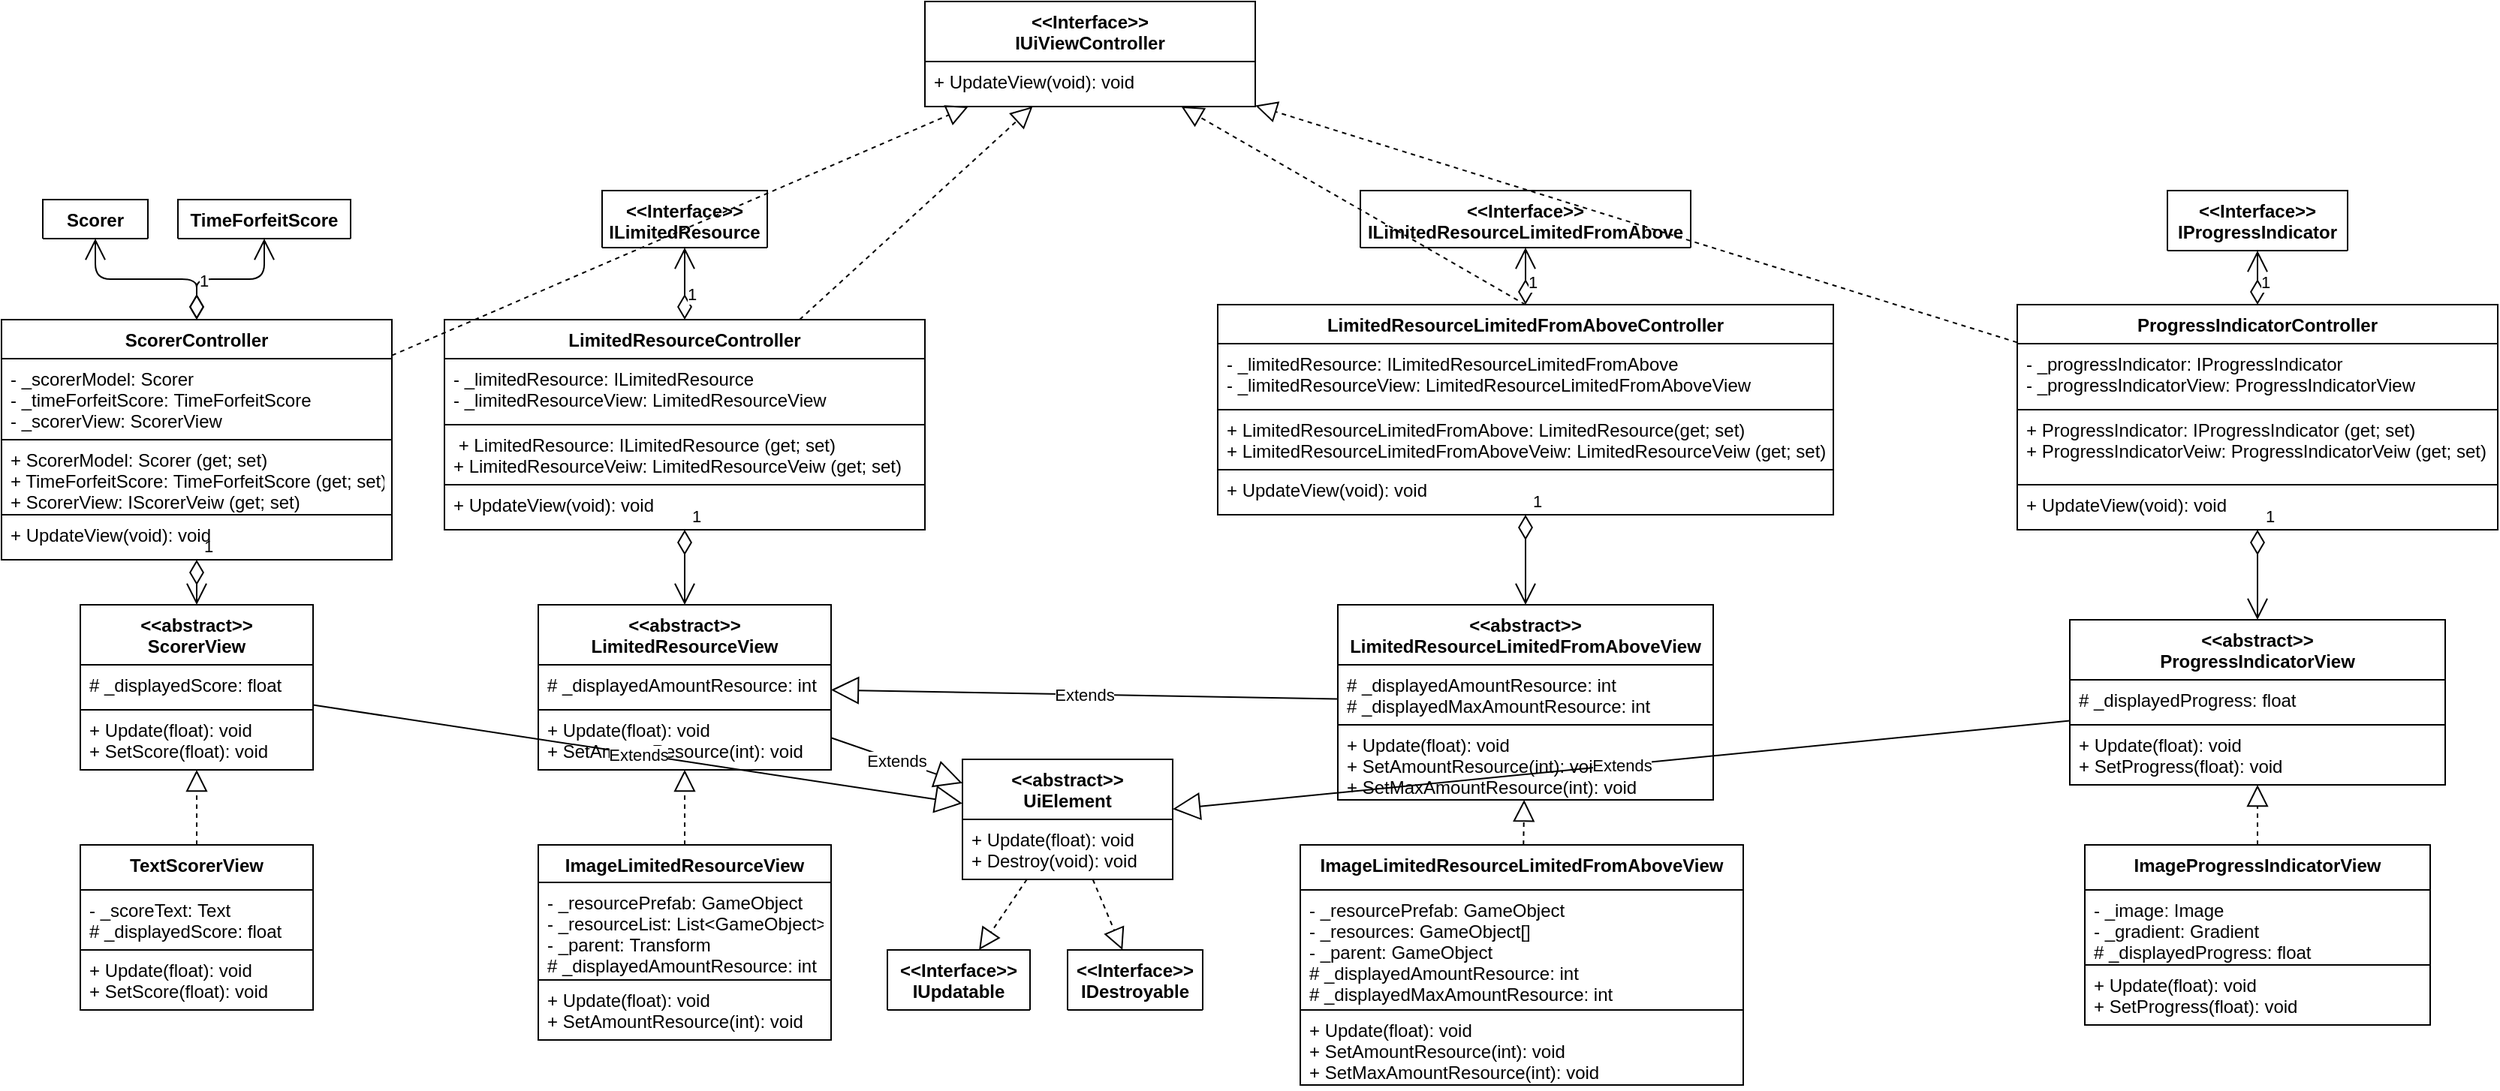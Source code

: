 <mxfile version="13.7.9" type="device" pages="2"><diagram id="hOQOombKfPMXG1bLzmQ5" name="Elements"><mxGraphModel dx="2932" dy="-1343" grid="1" gridSize="10" guides="1" tooltips="1" connect="1" arrows="1" fold="1" page="1" pageScale="1" pageWidth="827" pageHeight="1169" math="0" shadow="0"><root><mxCell id="0"/><mxCell id="1" parent="0"/><mxCell id="d61G_4Hy_S-r9nIM8-EE-51" value="1" style="endArrow=open;html=1;endSize=12;startArrow=diamondThin;startSize=14;startFill=0;edgeStyle=orthogonalEdgeStyle;align=left;verticalAlign=bottom;" parent="1" source="d61G_4Hy_S-r9nIM8-EE-61" target="d61G_4Hy_S-r9nIM8-EE-65" edge="1"><mxGeometry x="-1" y="3" relative="1" as="geometry"><mxPoint x="-1455" y="2300" as="sourcePoint"/><mxPoint x="-1415" y="2560" as="targetPoint"/></mxGeometry></mxCell><mxCell id="d61G_4Hy_S-r9nIM8-EE-52" value="1" style="endArrow=open;html=1;endSize=12;startArrow=diamondThin;startSize=14;startFill=0;edgeStyle=orthogonalEdgeStyle;align=left;verticalAlign=bottom;" parent="1" source="d61G_4Hy_S-r9nIM8-EE-78" target="d61G_4Hy_S-r9nIM8-EE-68" edge="1"><mxGeometry x="-1" y="3" relative="1" as="geometry"><mxPoint x="-1542.529" y="2770" as="sourcePoint"/><mxPoint x="-1512.529" y="2720" as="targetPoint"/></mxGeometry></mxCell><mxCell id="d61G_4Hy_S-r9nIM8-EE-53" value="1" style="endArrow=open;html=1;endSize=12;startArrow=diamondThin;startSize=14;startFill=0;edgeStyle=orthogonalEdgeStyle;align=left;verticalAlign=bottom;" parent="1" source="d61G_4Hy_S-r9nIM8-EE-108" target="d61G_4Hy_S-r9nIM8-EE-86" edge="1"><mxGeometry x="-1" y="3" relative="1" as="geometry"><mxPoint x="-1229.941" y="2770" as="sourcePoint"/><mxPoint x="-1195" y="2694" as="targetPoint"/></mxGeometry></mxCell><mxCell id="d61G_4Hy_S-r9nIM8-EE-54" value="1" style="endArrow=open;html=1;endSize=12;startArrow=diamondThin;startSize=14;startFill=0;edgeStyle=orthogonalEdgeStyle;align=left;verticalAlign=bottom;" parent="1" source="d61G_4Hy_S-r9nIM8-EE-71" target="d61G_4Hy_S-r9nIM8-EE-75" edge="1"><mxGeometry x="-1" y="3" relative="1" as="geometry"><mxPoint x="-679.941" y="2770" as="sourcePoint"/><mxPoint x="-549.941" y="2680" as="targetPoint"/></mxGeometry></mxCell><mxCell id="71CDyVidye_Gx3CJnNmu-4" value="&lt;&lt;Interface&gt;&gt;&#10;IDestroyable" style="swimlane;fontStyle=1;align=center;verticalAlign=top;childLayout=stackLayout;horizontal=1;startSize=40;horizontalStack=0;resizeParent=1;resizeParentMax=0;resizeLast=0;collapsible=1;marginBottom=0;spacing=2;" parent="1" vertex="1" collapsed="1"><mxGeometry x="-920" y="2970" width="90" height="40" as="geometry"><mxRectangle x="-945" y="2980" width="160" height="70" as="alternateBounds"/></mxGeometry></mxCell><mxCell id="71CDyVidye_Gx3CJnNmu-5" value="+ Destroy(void): void" style="text;fillColor=none;align=left;verticalAlign=top;spacingLeft=4;spacingRight=4;overflow=hidden;rotatable=0;points=[[0,0.5],[1,0.5]];portConstraint=eastwest;strokeColor=#000000;" parent="71CDyVidye_Gx3CJnNmu-4" vertex="1"><mxGeometry y="40" width="90" height="30" as="geometry"/></mxCell><mxCell id="71CDyVidye_Gx3CJnNmu-1" value="&lt;&lt;Interface&gt;&gt;&#10;IUpdatable" style="swimlane;fontStyle=1;align=center;verticalAlign=top;childLayout=stackLayout;horizontal=1;startSize=40;horizontalStack=0;resizeParent=1;resizeParentMax=0;resizeLast=0;collapsible=1;marginBottom=0;spacing=2;" parent="1" vertex="1" collapsed="1"><mxGeometry x="-1040" y="2970" width="95" height="40" as="geometry"><mxRectangle x="-1015" y="2970" width="160" height="70" as="alternateBounds"/></mxGeometry></mxCell><mxCell id="71CDyVidye_Gx3CJnNmu-2" value="+ Update(float): void" style="text;fillColor=none;align=left;verticalAlign=top;spacingLeft=4;spacingRight=4;overflow=hidden;rotatable=0;points=[[0,0.5],[1,0.5]];portConstraint=eastwest;strokeColor=#000000;" parent="71CDyVidye_Gx3CJnNmu-1" vertex="1"><mxGeometry y="40" width="95" height="30" as="geometry"/></mxCell><mxCell id="d61G_4Hy_S-r9nIM8-EE-89" value="&lt;&lt;abstract&gt;&gt;&#10;UiElement" style="swimlane;fontStyle=1;align=center;verticalAlign=top;childLayout=stackLayout;horizontal=1;startSize=40;horizontalStack=0;resizeParent=1;resizeParentMax=0;resizeLast=0;collapsible=1;marginBottom=0;spacing=2;" parent="1" vertex="1"><mxGeometry x="-990" y="2843" width="140" height="80" as="geometry"><mxRectangle x="267.5" y="180" width="70" height="26" as="alternateBounds"/></mxGeometry></mxCell><mxCell id="d61G_4Hy_S-r9nIM8-EE-91" value="+ Update(float): void&#10;+ Destroy(void): void" style="text;fillColor=none;align=left;verticalAlign=top;spacingLeft=4;spacingRight=4;overflow=hidden;rotatable=0;points=[[0,0.5],[1,0.5]];portConstraint=eastwest;strokeColor=#000000;" parent="d61G_4Hy_S-r9nIM8-EE-89" vertex="1"><mxGeometry y="40" width="140" height="40" as="geometry"/></mxCell><mxCell id="d61G_4Hy_S-r9nIM8-EE-95" value="ImageProgressIndicatorView" style="swimlane;fontStyle=1;align=center;verticalAlign=top;childLayout=stackLayout;horizontal=1;startSize=30;horizontalStack=0;resizeParent=1;resizeParentMax=0;resizeLast=0;collapsible=1;marginBottom=0;spacing=2;" parent="1" vertex="1"><mxGeometry x="-242.5" y="2900" width="230" height="120" as="geometry"><mxRectangle x="267.5" y="180" width="70" height="26" as="alternateBounds"/></mxGeometry></mxCell><mxCell id="d61G_4Hy_S-r9nIM8-EE-96" value="- _image: Image&#10;- _gradient: Gradient&#10;# _displayedProgress: float" style="text;fillColor=none;align=left;verticalAlign=top;spacingLeft=4;spacingRight=4;overflow=hidden;rotatable=0;points=[[0,0.5],[1,0.5]];portConstraint=eastwest;strokeColor=#000000;" parent="d61G_4Hy_S-r9nIM8-EE-95" vertex="1"><mxGeometry y="30" width="230" height="50" as="geometry"/></mxCell><mxCell id="d61G_4Hy_S-r9nIM8-EE-97" value="+ Update(float): void&#10;+ SetProgress(float): void" style="text;fillColor=none;align=left;verticalAlign=top;spacingLeft=4;spacingRight=4;overflow=hidden;rotatable=0;points=[[0,0.5],[1,0.5]];portConstraint=eastwest;strokeColor=#000000;" parent="d61G_4Hy_S-r9nIM8-EE-95" vertex="1"><mxGeometry y="80" width="230" height="40" as="geometry"/></mxCell><mxCell id="d61G_4Hy_S-r9nIM8-EE-98" value="TextScorerView" style="swimlane;fontStyle=1;align=center;verticalAlign=top;childLayout=stackLayout;horizontal=1;startSize=30;horizontalStack=0;resizeParent=1;resizeParentMax=0;resizeLast=0;collapsible=1;marginBottom=0;spacing=2;" parent="1" vertex="1"><mxGeometry x="-1577.5" y="2900" width="155" height="110" as="geometry"><mxRectangle x="267.5" y="180" width="70" height="26" as="alternateBounds"/></mxGeometry></mxCell><mxCell id="d61G_4Hy_S-r9nIM8-EE-99" value="- _scoreText: Text&#10;# _displayedScore: float" style="text;fillColor=none;align=left;verticalAlign=top;spacingLeft=4;spacingRight=4;overflow=hidden;rotatable=0;points=[[0,0.5],[1,0.5]];portConstraint=eastwest;strokeColor=#000000;" parent="d61G_4Hy_S-r9nIM8-EE-98" vertex="1"><mxGeometry y="30" width="155" height="40" as="geometry"/></mxCell><mxCell id="d61G_4Hy_S-r9nIM8-EE-100" value="+ Update(float): void&#10;+ SetScore(float): void" style="text;fillColor=none;align=left;verticalAlign=top;spacingLeft=4;spacingRight=4;overflow=hidden;rotatable=0;points=[[0,0.5],[1,0.5]];portConstraint=eastwest;strokeColor=#000000;" parent="d61G_4Hy_S-r9nIM8-EE-98" vertex="1"><mxGeometry y="70" width="155" height="40" as="geometry"/></mxCell><mxCell id="d61G_4Hy_S-r9nIM8-EE-92" value="ImageLimitedResourceView" style="swimlane;fontStyle=1;align=center;verticalAlign=top;childLayout=stackLayout;horizontal=1;startSize=25;horizontalStack=0;resizeParent=1;resizeParentMax=0;resizeLast=0;collapsible=1;marginBottom=0;spacing=2;" parent="1" vertex="1"><mxGeometry x="-1272.5" y="2900" width="195" height="130" as="geometry"><mxRectangle x="267.5" y="180" width="70" height="26" as="alternateBounds"/></mxGeometry></mxCell><mxCell id="d61G_4Hy_S-r9nIM8-EE-93" value="- _resourcePrefab: GameObject&#10;- _resourceList: List&lt;GameObject&gt;&#10;- _parent: Transform&#10;# _displayedAmountResource: int" style="text;fillColor=none;align=left;verticalAlign=top;spacingLeft=4;spacingRight=4;overflow=hidden;rotatable=0;points=[[0,0.5],[1,0.5]];portConstraint=eastwest;strokeColor=#000000;" parent="d61G_4Hy_S-r9nIM8-EE-92" vertex="1"><mxGeometry y="25" width="195" height="65" as="geometry"/></mxCell><mxCell id="d61G_4Hy_S-r9nIM8-EE-94" value="+ Update(float): void&#10;+ SetAmountResource(int): void" style="text;fillColor=none;align=left;verticalAlign=top;spacingLeft=4;spacingRight=4;overflow=hidden;rotatable=0;points=[[0,0.5],[1,0.5]];portConstraint=eastwest;strokeColor=#000000;" parent="d61G_4Hy_S-r9nIM8-EE-92" vertex="1"><mxGeometry y="90" width="195" height="40" as="geometry"/></mxCell><mxCell id="d61G_4Hy_S-r9nIM8-EE-101" value="ImageLimitedResourceLimitedFromAboveView" style="swimlane;fontStyle=1;align=center;verticalAlign=top;childLayout=stackLayout;horizontal=1;startSize=30;horizontalStack=0;resizeParent=1;resizeParentMax=0;resizeLast=0;collapsible=1;marginBottom=0;spacing=2;" parent="1" vertex="1"><mxGeometry x="-765" y="2900" width="295" height="160" as="geometry"><mxRectangle x="267.5" y="180" width="70" height="26" as="alternateBounds"/></mxGeometry></mxCell><mxCell id="d61G_4Hy_S-r9nIM8-EE-102" value="- _resourcePrefab: GameObject&#10;- _resources: GameObject[]&#10;- _parent: GameObject&#10;# _displayedAmountResource: int&#10;# _displayedMaxAmountResource: int" style="text;fillColor=none;align=left;verticalAlign=top;spacingLeft=4;spacingRight=4;overflow=hidden;rotatable=0;points=[[0,0.5],[1,0.5]];portConstraint=eastwest;strokeColor=#000000;" parent="d61G_4Hy_S-r9nIM8-EE-101" vertex="1"><mxGeometry y="30" width="295" height="80" as="geometry"/></mxCell><mxCell id="d61G_4Hy_S-r9nIM8-EE-103" value="+ Update(float): void&#10;+ SetAmountResource(int): void&#10;+ SetMaxAmountResource(int): void" style="text;fillColor=none;align=left;verticalAlign=top;spacingLeft=4;spacingRight=4;overflow=hidden;rotatable=0;points=[[0,0.5],[1,0.5]];portConstraint=eastwest;strokeColor=#000000;" parent="d61G_4Hy_S-r9nIM8-EE-101" vertex="1"><mxGeometry y="110" width="295" height="50" as="geometry"/></mxCell><mxCell id="d61G_4Hy_S-r9nIM8-EE-65" value="&lt;&lt;abstract&gt;&gt;&#10;ScorerView" style="swimlane;fontStyle=1;align=center;verticalAlign=top;childLayout=stackLayout;horizontal=1;startSize=40;horizontalStack=0;resizeParent=1;resizeParentMax=0;resizeLast=0;collapsible=1;marginBottom=0;spacing=2;" parent="1" vertex="1"><mxGeometry x="-1577.5" y="2740" width="155" height="110" as="geometry"><mxRectangle x="267.5" y="180" width="70" height="26" as="alternateBounds"/></mxGeometry></mxCell><mxCell id="d61G_4Hy_S-r9nIM8-EE-66" value="# _displayedScore: float" style="text;fillColor=none;align=left;verticalAlign=top;spacingLeft=4;spacingRight=4;overflow=hidden;rotatable=0;points=[[0,0.5],[1,0.5]];portConstraint=eastwest;strokeColor=#000000;" parent="d61G_4Hy_S-r9nIM8-EE-65" vertex="1"><mxGeometry y="40" width="155" height="30" as="geometry"/></mxCell><mxCell id="d61G_4Hy_S-r9nIM8-EE-67" value="+ Update(float): void&#10;+ SetScore(float): void" style="text;fillColor=none;align=left;verticalAlign=top;spacingLeft=4;spacingRight=4;overflow=hidden;rotatable=0;points=[[0,0.5],[1,0.5]];portConstraint=eastwest;strokeColor=#000000;" parent="d61G_4Hy_S-r9nIM8-EE-65" vertex="1"><mxGeometry y="70" width="155" height="40" as="geometry"/></mxCell><mxCell id="d61G_4Hy_S-r9nIM8-EE-68" value="&lt;&lt;abstract&gt;&gt;&#10;LimitedResourceView" style="swimlane;fontStyle=1;align=center;verticalAlign=top;childLayout=stackLayout;horizontal=1;startSize=40;horizontalStack=0;resizeParent=1;resizeParentMax=0;resizeLast=0;collapsible=1;marginBottom=0;spacing=2;" parent="1" vertex="1"><mxGeometry x="-1272.5" y="2740" width="195" height="110" as="geometry"><mxRectangle x="267.5" y="180" width="70" height="26" as="alternateBounds"/></mxGeometry></mxCell><mxCell id="d61G_4Hy_S-r9nIM8-EE-69" value="# _displayedAmountResource: int" style="text;fillColor=none;align=left;verticalAlign=top;spacingLeft=4;spacingRight=4;overflow=hidden;rotatable=0;points=[[0,0.5],[1,0.5]];portConstraint=eastwest;strokeColor=#000000;" parent="d61G_4Hy_S-r9nIM8-EE-68" vertex="1"><mxGeometry y="40" width="195" height="30" as="geometry"/></mxCell><mxCell id="d61G_4Hy_S-r9nIM8-EE-70" value="+ Update(float): void&#10;+ SetAmountResource(int): void" style="text;fillColor=none;align=left;verticalAlign=top;spacingLeft=4;spacingRight=4;overflow=hidden;rotatable=0;points=[[0,0.5],[1,0.5]];portConstraint=eastwest;strokeColor=#000000;" parent="d61G_4Hy_S-r9nIM8-EE-68" vertex="1"><mxGeometry y="70" width="195" height="40" as="geometry"/></mxCell><mxCell id="d61G_4Hy_S-r9nIM8-EE-86" value="&lt;&lt;abstract&gt;&gt;&#10;LimitedResourceLimitedFromAboveView" style="swimlane;fontStyle=1;align=center;verticalAlign=top;childLayout=stackLayout;horizontal=1;startSize=40;horizontalStack=0;resizeParent=1;resizeParentMax=0;resizeLast=0;collapsible=1;marginBottom=0;spacing=2;" parent="1" vertex="1"><mxGeometry x="-740" y="2740" width="250" height="130" as="geometry"><mxRectangle x="267.5" y="180" width="70" height="26" as="alternateBounds"/></mxGeometry></mxCell><mxCell id="d61G_4Hy_S-r9nIM8-EE-87" value="# _displayedAmountResource: int&#10;# _displayedMaxAmountResource: int" style="text;fillColor=none;align=left;verticalAlign=top;spacingLeft=4;spacingRight=4;overflow=hidden;rotatable=0;points=[[0,0.5],[1,0.5]];portConstraint=eastwest;strokeColor=#000000;" parent="d61G_4Hy_S-r9nIM8-EE-86" vertex="1"><mxGeometry y="40" width="250" height="40" as="geometry"/></mxCell><mxCell id="d61G_4Hy_S-r9nIM8-EE-88" value="+ Update(float): void&#10;+ SetAmountResource(int): void&#10;+ SetMaxAmountResource(int): void" style="text;fillColor=none;align=left;verticalAlign=top;spacingLeft=4;spacingRight=4;overflow=hidden;rotatable=0;points=[[0,0.5],[1,0.5]];portConstraint=eastwest;strokeColor=#000000;" parent="d61G_4Hy_S-r9nIM8-EE-86" vertex="1"><mxGeometry y="80" width="250" height="50" as="geometry"/></mxCell><mxCell id="d61G_4Hy_S-r9nIM8-EE-75" value="&lt;&lt;abstract&gt;&gt;&#10;ProgressIndicatorView" style="swimlane;fontStyle=1;align=center;verticalAlign=top;childLayout=stackLayout;horizontal=1;startSize=40;horizontalStack=0;resizeParent=1;resizeParentMax=0;resizeLast=0;collapsible=1;marginBottom=0;spacing=2;" parent="1" vertex="1"><mxGeometry x="-252.5" y="2750" width="250" height="110" as="geometry"><mxRectangle x="267.5" y="180" width="70" height="26" as="alternateBounds"/></mxGeometry></mxCell><mxCell id="d61G_4Hy_S-r9nIM8-EE-76" value="# _displayedProgress: float" style="text;fillColor=none;align=left;verticalAlign=top;spacingLeft=4;spacingRight=4;overflow=hidden;rotatable=0;points=[[0,0.5],[1,0.5]];portConstraint=eastwest;strokeColor=#000000;" parent="d61G_4Hy_S-r9nIM8-EE-75" vertex="1"><mxGeometry y="40" width="250" height="30" as="geometry"/></mxCell><mxCell id="d61G_4Hy_S-r9nIM8-EE-77" value="+ Update(float): void&#10;+ SetProgress(float): void" style="text;fillColor=none;align=left;verticalAlign=top;spacingLeft=4;spacingRight=4;overflow=hidden;rotatable=0;points=[[0,0.5],[1,0.5]];portConstraint=eastwest;strokeColor=#000000;" parent="d61G_4Hy_S-r9nIM8-EE-75" vertex="1"><mxGeometry y="70" width="250" height="40" as="geometry"/></mxCell><mxCell id="d61G_4Hy_S-r9nIM8-EE-55" value="&lt;&lt;Interface&gt;&gt;&#10;IUiViewController" style="swimlane;fontStyle=1;align=center;verticalAlign=top;childLayout=stackLayout;horizontal=1;startSize=40;horizontalStack=0;resizeParent=1;resizeParentMax=0;resizeLast=0;collapsible=1;marginBottom=0;spacing=2;" parent="1" vertex="1"><mxGeometry x="-1015" y="2338" width="220" height="70" as="geometry"><mxRectangle x="267.5" y="180" width="70" height="26" as="alternateBounds"/></mxGeometry></mxCell><mxCell id="d61G_4Hy_S-r9nIM8-EE-56" value="+ UpdateView(void): void" style="text;fillColor=none;align=left;verticalAlign=top;spacingLeft=4;spacingRight=4;overflow=hidden;rotatable=0;points=[[0,0.5],[1,0.5]];portConstraint=eastwest;strokeColor=#000000;" parent="d61G_4Hy_S-r9nIM8-EE-55" vertex="1"><mxGeometry y="40" width="220" height="30" as="geometry"/></mxCell><mxCell id="d61G_4Hy_S-r9nIM8-EE-127" value="&lt;&lt;Interface&gt;&gt;&#10;IProgressIndicator" style="swimlane;fontStyle=1;align=center;verticalAlign=top;childLayout=stackLayout;horizontal=1;startSize=40;horizontalStack=0;resizeParent=1;resizeParentMax=0;resizeLast=0;collapsible=1;marginBottom=0;spacing=2;" parent="1" vertex="1" collapsed="1"><mxGeometry x="-187.5" y="2464" width="120" height="40" as="geometry"><mxRectangle x="-260" y="2060" width="200" height="70" as="alternateBounds"/></mxGeometry></mxCell><mxCell id="d61G_4Hy_S-r9nIM8-EE-128" value="+ Progress: float (get) " style="text;fillColor=none;align=left;verticalAlign=top;spacingLeft=4;spacingRight=4;overflow=hidden;rotatable=0;points=[[0,0.5],[1,0.5]];portConstraint=eastwest;strokeColor=#000000;" parent="d61G_4Hy_S-r9nIM8-EE-127" vertex="1"><mxGeometry y="40" width="120" height="30" as="geometry"/></mxCell><mxCell id="d61G_4Hy_S-r9nIM8-EE-129" value="&lt;&lt;Interface&gt;&gt;&#10;ILimitedResourceLimitedFromAbove" style="swimlane;fontStyle=1;align=center;verticalAlign=top;childLayout=stackLayout;horizontal=1;startSize=40;horizontalStack=0;resizeParent=1;resizeParentMax=0;resizeLast=0;collapsible=1;marginBottom=0;spacing=2;" parent="1" vertex="1" collapsed="1"><mxGeometry x="-725" y="2464" width="220" height="38" as="geometry"><mxRectangle x="-340" y="2232" width="220" height="80" as="alternateBounds"/></mxGeometry></mxCell><mxCell id="d61G_4Hy_S-r9nIM8-EE-130" value="+ MaxAmountResource: int (get)&#10;+ CurrentAmountResource: int (get)" style="text;fillColor=none;align=left;verticalAlign=top;spacingLeft=4;spacingRight=4;overflow=hidden;rotatable=0;points=[[0,0.5],[1,0.5]];portConstraint=eastwest;strokeColor=#000000;" parent="d61G_4Hy_S-r9nIM8-EE-129" vertex="1"><mxGeometry y="38" width="220" height="40" as="geometry"/></mxCell><mxCell id="d61G_4Hy_S-r9nIM8-EE-131" value="&lt;&lt;Interface&gt;&gt;&#10;ILimitedResource" style="swimlane;fontStyle=1;align=center;verticalAlign=top;childLayout=stackLayout;horizontal=1;startSize=40;horizontalStack=0;resizeParent=1;resizeParentMax=0;resizeLast=0;collapsible=1;marginBottom=0;spacing=2;" parent="1" vertex="1" collapsed="1"><mxGeometry x="-1230" y="2464" width="110" height="38" as="geometry"><mxRectangle x="-1240" y="2232" width="200" height="70" as="alternateBounds"/></mxGeometry></mxCell><mxCell id="d61G_4Hy_S-r9nIM8-EE-132" value="+ CurrentAmountResource: int (get)" style="text;fillColor=none;align=left;verticalAlign=top;spacingLeft=4;spacingRight=4;overflow=hidden;rotatable=0;points=[[0,0.5],[1,0.5]];portConstraint=eastwest;strokeColor=#000000;" parent="d61G_4Hy_S-r9nIM8-EE-131" vertex="1"><mxGeometry y="38" width="110" height="30" as="geometry"/></mxCell><mxCell id="d61G_4Hy_S-r9nIM8-EE-114" value="Scorer" style="swimlane;fontStyle=1;align=center;verticalAlign=top;childLayout=stackLayout;horizontal=1;startSize=26;horizontalStack=0;resizeParent=1;resizeParentMax=0;resizeLast=0;collapsible=1;marginBottom=0;spacing=2;" parent="1" vertex="1" collapsed="1"><mxGeometry x="-1602.5" y="2470" width="70" height="26" as="geometry"><mxRectangle x="-1625" y="1900" width="160" height="170" as="alternateBounds"/></mxGeometry></mxCell><mxCell id="d61G_4Hy_S-r9nIM8-EE-115" value="- _currentScore: float" style="text;fillColor=none;align=left;verticalAlign=top;spacingLeft=4;spacingRight=4;overflow=hidden;rotatable=0;points=[[0,0.5],[1,0.5]];portConstraint=eastwest;strokeColor=#000000;" parent="d61G_4Hy_S-r9nIM8-EE-114" vertex="1"><mxGeometry y="26" width="70" height="54" as="geometry"/></mxCell><mxCell id="d61G_4Hy_S-r9nIM8-EE-116" value="+ CurrentScore: float (get)" style="text;fillColor=none;align=left;verticalAlign=top;spacingLeft=4;spacingRight=4;overflow=hidden;rotatable=0;points=[[0,0.5],[1,0.5]];portConstraint=eastwest;strokeColor=#000000;" parent="d61G_4Hy_S-r9nIM8-EE-114" vertex="1"><mxGeometry y="80" width="70" height="30" as="geometry"/></mxCell><mxCell id="d61G_4Hy_S-r9nIM8-EE-117" value="+ AddScore(float): void" style="text;fillColor=none;align=left;verticalAlign=top;spacingLeft=4;spacingRight=4;overflow=hidden;rotatable=0;points=[[0,0.5],[1,0.5]];portConstraint=eastwest;strokeColor=#000000;" parent="d61G_4Hy_S-r9nIM8-EE-114" vertex="1"><mxGeometry y="110" width="70" height="60" as="geometry"/></mxCell><mxCell id="d61G_4Hy_S-r9nIM8-EE-118" value="TimeForfeitScore" style="swimlane;fontStyle=1;align=center;verticalAlign=top;childLayout=stackLayout;horizontal=1;startSize=26;horizontalStack=0;resizeParent=1;resizeParentMax=0;resizeLast=0;collapsible=1;marginBottom=0;spacing=2;" parent="1" vertex="1" collapsed="1"><mxGeometry x="-1512.5" y="2470" width="115" height="26" as="geometry"><mxRectangle x="-1625" y="2148" width="220" height="150" as="alternateBounds"/></mxGeometry></mxCell><mxCell id="d61G_4Hy_S-r9nIM8-EE-119" value="- _forfeitScoreInSecond: float&#10;- _scorer: IScorer" style="text;fillColor=none;align=left;verticalAlign=top;spacingLeft=4;spacingRight=4;overflow=hidden;rotatable=0;points=[[0,0.5],[1,0.5]];portConstraint=eastwest;strokeColor=#000000;" parent="d61G_4Hy_S-r9nIM8-EE-118" vertex="1"><mxGeometry y="26" width="115" height="54" as="geometry"/></mxCell><mxCell id="d61G_4Hy_S-r9nIM8-EE-120" value="+ Scorer: Scorer (get; set;)&#10;+ ForfeitScoreInSecond: float (get; set)" style="text;fillColor=none;align=left;verticalAlign=top;spacingLeft=4;spacingRight=4;overflow=hidden;rotatable=0;points=[[0,0.5],[1,0.5]];portConstraint=eastwest;strokeColor=#000000;" parent="d61G_4Hy_S-r9nIM8-EE-118" vertex="1"><mxGeometry y="80" width="115" height="40" as="geometry"/></mxCell><mxCell id="d61G_4Hy_S-r9nIM8-EE-121" value="+ Update(float): void" style="text;fillColor=none;align=left;verticalAlign=top;spacingLeft=4;spacingRight=4;overflow=hidden;rotatable=0;points=[[0,0.5],[1,0.5]];portConstraint=eastwest;strokeColor=#000000;" parent="d61G_4Hy_S-r9nIM8-EE-118" vertex="1"><mxGeometry y="120" width="115" height="30" as="geometry"/></mxCell><mxCell id="d61G_4Hy_S-r9nIM8-EE-57" value="Extends" style="endArrow=block;endSize=16;endFill=0;html=1;" parent="1" source="d61G_4Hy_S-r9nIM8-EE-68" target="d61G_4Hy_S-r9nIM8-EE-89" edge="1"><mxGeometry width="160" relative="1" as="geometry"><mxPoint x="-965" y="2770" as="sourcePoint"/><mxPoint x="-805" y="2770" as="targetPoint"/></mxGeometry></mxCell><mxCell id="d61G_4Hy_S-r9nIM8-EE-58" value="Extends" style="endArrow=block;endSize=16;endFill=0;html=1;" parent="1" source="d61G_4Hy_S-r9nIM8-EE-65" target="d61G_4Hy_S-r9nIM8-EE-89" edge="1"><mxGeometry width="160" relative="1" as="geometry"><mxPoint x="-1135" y="2790.167" as="sourcePoint"/><mxPoint x="-1025" y="2749.833" as="targetPoint"/></mxGeometry></mxCell><mxCell id="d61G_4Hy_S-r9nIM8-EE-59" value="Extends" style="endArrow=block;endSize=16;endFill=0;html=1;" parent="1" source="d61G_4Hy_S-r9nIM8-EE-86" target="d61G_4Hy_S-r9nIM8-EE-68" edge="1"><mxGeometry width="160" relative="1" as="geometry"><mxPoint x="-1045" y="2850" as="sourcePoint"/><mxPoint x="-1015" y="2749.833" as="targetPoint"/></mxGeometry></mxCell><mxCell id="d61G_4Hy_S-r9nIM8-EE-60" value="Extends" style="endArrow=block;endSize=16;endFill=0;html=1;" parent="1" source="d61G_4Hy_S-r9nIM8-EE-75" target="d61G_4Hy_S-r9nIM8-EE-89" edge="1"><mxGeometry width="160" relative="1" as="geometry"><mxPoint x="-975" y="2880" as="sourcePoint"/><mxPoint x="-1005" y="2769.833" as="targetPoint"/></mxGeometry></mxCell><mxCell id="d61G_4Hy_S-r9nIM8-EE-61" value="ScorerController" style="swimlane;fontStyle=1;align=center;verticalAlign=top;childLayout=stackLayout;horizontal=1;startSize=26;horizontalStack=0;resizeParent=1;resizeParentMax=0;resizeLast=0;collapsible=1;marginBottom=0;spacing=2;" parent="1" vertex="1"><mxGeometry x="-1630" y="2550" width="260" height="160" as="geometry"><mxRectangle x="267.5" y="180" width="70" height="26" as="alternateBounds"/></mxGeometry></mxCell><mxCell id="d61G_4Hy_S-r9nIM8-EE-62" value="- _scorerModel: Scorer&#10;- _timeForfeitScore: TimeForfeitScore&#10;- _scorerView: ScorerView" style="text;fillColor=none;align=left;verticalAlign=top;spacingLeft=4;spacingRight=4;overflow=hidden;rotatable=0;points=[[0,0.5],[1,0.5]];portConstraint=eastwest;strokeColor=#000000;" parent="d61G_4Hy_S-r9nIM8-EE-61" vertex="1"><mxGeometry y="26" width="260" height="54" as="geometry"/></mxCell><mxCell id="d61G_4Hy_S-r9nIM8-EE-63" value="+ ScorerModel: Scorer (get; set)&#10;+ TimeForfeitScore: TimeForfeitScore (get; set)&#10;+ ScorerView: IScorerVeiw (get; set)" style="text;fillColor=none;align=left;verticalAlign=top;spacingLeft=4;spacingRight=4;overflow=hidden;rotatable=0;points=[[0,0.5],[1,0.5]];portConstraint=eastwest;strokeColor=#000000;" parent="d61G_4Hy_S-r9nIM8-EE-61" vertex="1"><mxGeometry y="80" width="260" height="50" as="geometry"/></mxCell><mxCell id="d61G_4Hy_S-r9nIM8-EE-64" value="+ UpdateView(void): void" style="text;fillColor=none;align=left;verticalAlign=top;spacingLeft=4;spacingRight=4;overflow=hidden;rotatable=0;points=[[0,0.5],[1,0.5]];portConstraint=eastwest;strokeColor=#000000;" parent="d61G_4Hy_S-r9nIM8-EE-61" vertex="1"><mxGeometry y="130" width="260" height="30" as="geometry"/></mxCell><mxCell id="d61G_4Hy_S-r9nIM8-EE-71" value="ProgressIndicatorController" style="swimlane;fontStyle=1;align=center;verticalAlign=top;childLayout=stackLayout;horizontal=1;startSize=26;horizontalStack=0;resizeParent=1;resizeParentMax=0;resizeLast=0;collapsible=1;marginBottom=0;spacing=2;" parent="1" vertex="1"><mxGeometry x="-287.5" y="2540" width="320" height="150" as="geometry"><mxRectangle x="267.5" y="180" width="70" height="26" as="alternateBounds"/></mxGeometry></mxCell><mxCell id="d61G_4Hy_S-r9nIM8-EE-72" value="- _progressIndicator: IProgressIndicator&#10;- _progressIndicatorView: ProgressIndicatorView" style="text;fillColor=none;align=left;verticalAlign=top;spacingLeft=4;spacingRight=4;overflow=hidden;rotatable=0;points=[[0,0.5],[1,0.5]];portConstraint=eastwest;strokeColor=#000000;" parent="d61G_4Hy_S-r9nIM8-EE-71" vertex="1"><mxGeometry y="26" width="320" height="44" as="geometry"/></mxCell><mxCell id="d61G_4Hy_S-r9nIM8-EE-73" value="+ ProgressIndicator: IProgressIndicator (get; set)&#10;+ ProgressIndicatorVeiw: ProgressIndicatorVeiw (get; set)" style="text;fillColor=none;align=left;verticalAlign=top;spacingLeft=4;spacingRight=4;overflow=hidden;rotatable=0;points=[[0,0.5],[1,0.5]];portConstraint=eastwest;strokeColor=#000000;" parent="d61G_4Hy_S-r9nIM8-EE-71" vertex="1"><mxGeometry y="70" width="320" height="50" as="geometry"/></mxCell><mxCell id="d61G_4Hy_S-r9nIM8-EE-74" value="+ UpdateView(void): void" style="text;fillColor=none;align=left;verticalAlign=top;spacingLeft=4;spacingRight=4;overflow=hidden;rotatable=0;points=[[0,0.5],[1,0.5]];portConstraint=eastwest;strokeColor=#000000;" parent="d61G_4Hy_S-r9nIM8-EE-71" vertex="1"><mxGeometry y="120" width="320" height="30" as="geometry"/></mxCell><mxCell id="d61G_4Hy_S-r9nIM8-EE-78" value="LimitedResourceController" style="swimlane;fontStyle=1;align=center;verticalAlign=top;childLayout=stackLayout;horizontal=1;startSize=26;horizontalStack=0;resizeParent=1;resizeParentMax=0;resizeLast=0;collapsible=1;marginBottom=0;spacing=2;" parent="1" vertex="1"><mxGeometry x="-1335" y="2550" width="320" height="140" as="geometry"><mxRectangle x="267.5" y="180" width="70" height="26" as="alternateBounds"/></mxGeometry></mxCell><mxCell id="d61G_4Hy_S-r9nIM8-EE-79" value="- _limitedResource: ILimitedResource&#10;- _limitedResourceView: LimitedResourceView" style="text;fillColor=none;align=left;verticalAlign=top;spacingLeft=4;spacingRight=4;overflow=hidden;rotatable=0;points=[[0,0.5],[1,0.5]];portConstraint=eastwest;strokeColor=#000000;" parent="d61G_4Hy_S-r9nIM8-EE-78" vertex="1"><mxGeometry y="26" width="320" height="44" as="geometry"/></mxCell><mxCell id="d61G_4Hy_S-r9nIM8-EE-80" value=" + LimitedResource: ILimitedResource (get; set)&#10;+ LimitedResourceVeiw: LimitedResourceVeiw (get; set)" style="text;fillColor=none;align=left;verticalAlign=top;spacingLeft=4;spacingRight=4;overflow=hidden;rotatable=0;points=[[0,0.5],[1,0.5]];portConstraint=eastwest;strokeColor=#000000;" parent="d61G_4Hy_S-r9nIM8-EE-78" vertex="1"><mxGeometry y="70" width="320" height="40" as="geometry"/></mxCell><mxCell id="d61G_4Hy_S-r9nIM8-EE-81" value="+ UpdateView(void): void" style="text;fillColor=none;align=left;verticalAlign=top;spacingLeft=4;spacingRight=4;overflow=hidden;rotatable=0;points=[[0,0.5],[1,0.5]];portConstraint=eastwest;strokeColor=#000000;" parent="d61G_4Hy_S-r9nIM8-EE-78" vertex="1"><mxGeometry y="110" width="320" height="30" as="geometry"/></mxCell><mxCell id="d61G_4Hy_S-r9nIM8-EE-82" value="" style="endArrow=block;dashed=1;endFill=0;endSize=12;html=1;" parent="1" source="d61G_4Hy_S-r9nIM8-EE-61" target="d61G_4Hy_S-r9nIM8-EE-55" edge="1"><mxGeometry width="160" relative="1" as="geometry"><mxPoint x="-1290" y="2500" as="sourcePoint"/><mxPoint x="-1130" y="2640" as="targetPoint"/></mxGeometry></mxCell><mxCell id="d61G_4Hy_S-r9nIM8-EE-83" value="" style="endArrow=block;dashed=1;endFill=0;endSize=12;html=1;" parent="1" source="d61G_4Hy_S-r9nIM8-EE-78" target="d61G_4Hy_S-r9nIM8-EE-55" edge="1"><mxGeometry width="160" relative="1" as="geometry"><mxPoint x="-1280" y="2510" as="sourcePoint"/><mxPoint x="-920" y="2360" as="targetPoint"/></mxGeometry></mxCell><mxCell id="d61G_4Hy_S-r9nIM8-EE-84" value="" style="endArrow=block;dashed=1;endFill=0;endSize=12;html=1;" parent="1" source="d61G_4Hy_S-r9nIM8-EE-71" target="d61G_4Hy_S-r9nIM8-EE-55" edge="1"><mxGeometry width="160" relative="1" as="geometry"><mxPoint x="-1270" y="2520" as="sourcePoint"/><mxPoint x="-910" y="2370" as="targetPoint"/></mxGeometry></mxCell><mxCell id="d61G_4Hy_S-r9nIM8-EE-85" value="" style="endArrow=block;dashed=1;endFill=0;endSize=12;html=1;exitX=0.5;exitY=0;exitDx=0;exitDy=0;" parent="1" source="d61G_4Hy_S-r9nIM8-EE-108" target="d61G_4Hy_S-r9nIM8-EE-55" edge="1"><mxGeometry width="160" relative="1" as="geometry"><mxPoint x="-1260" y="2530" as="sourcePoint"/><mxPoint x="-900" y="2380" as="targetPoint"/></mxGeometry></mxCell><mxCell id="d61G_4Hy_S-r9nIM8-EE-104" value="" style="endArrow=block;dashed=1;endFill=0;endSize=12;html=1;" parent="1" source="d61G_4Hy_S-r9nIM8-EE-98" target="d61G_4Hy_S-r9nIM8-EE-65" edge="1"><mxGeometry width="160" relative="1" as="geometry"><mxPoint x="-1190" y="3070" as="sourcePoint"/><mxPoint x="-1030" y="3070" as="targetPoint"/></mxGeometry></mxCell><mxCell id="d61G_4Hy_S-r9nIM8-EE-105" value="" style="endArrow=block;dashed=1;endFill=0;endSize=12;html=1;" parent="1" source="d61G_4Hy_S-r9nIM8-EE-92" target="d61G_4Hy_S-r9nIM8-EE-68" edge="1"><mxGeometry width="160" relative="1" as="geometry"><mxPoint x="-1514.669" y="3160" as="sourcePoint"/><mxPoint x="-1537.44" y="2890" as="targetPoint"/></mxGeometry></mxCell><mxCell id="d61G_4Hy_S-r9nIM8-EE-106" value="" style="endArrow=block;dashed=1;endFill=0;endSize=12;html=1;" parent="1" source="d61G_4Hy_S-r9nIM8-EE-101" target="d61G_4Hy_S-r9nIM8-EE-86" edge="1"><mxGeometry width="160" relative="1" as="geometry"><mxPoint x="-1224.948" y="3200" as="sourcePoint"/><mxPoint x="-1227.086" y="2890" as="targetPoint"/></mxGeometry></mxCell><mxCell id="d61G_4Hy_S-r9nIM8-EE-107" value="" style="endArrow=block;dashed=1;endFill=0;endSize=12;html=1;" parent="1" source="d61G_4Hy_S-r9nIM8-EE-95" target="d61G_4Hy_S-r9nIM8-EE-75" edge="1"><mxGeometry width="160" relative="1" as="geometry"><mxPoint x="-677.5" y="3170" as="sourcePoint"/><mxPoint x="-677.5" y="2933" as="targetPoint"/></mxGeometry></mxCell><mxCell id="d61G_4Hy_S-r9nIM8-EE-108" value="LimitedResourceLimitedFromAboveController" style="swimlane;fontStyle=1;align=center;verticalAlign=top;childLayout=stackLayout;horizontal=1;startSize=26;horizontalStack=0;resizeParent=1;resizeParentMax=0;resizeLast=0;collapsible=1;marginBottom=0;spacing=2;" parent="1" vertex="1"><mxGeometry x="-820" y="2540" width="410" height="140" as="geometry"><mxRectangle x="267.5" y="180" width="70" height="26" as="alternateBounds"/></mxGeometry></mxCell><mxCell id="d61G_4Hy_S-r9nIM8-EE-109" value="- _limitedResource: ILimitedResourceLimitedFromAbove&#10;- _limitedResourceView: LimitedResourceLimitedFromAboveView" style="text;fillColor=none;align=left;verticalAlign=top;spacingLeft=4;spacingRight=4;overflow=hidden;rotatable=0;points=[[0,0.5],[1,0.5]];portConstraint=eastwest;strokeColor=#000000;" parent="d61G_4Hy_S-r9nIM8-EE-108" vertex="1"><mxGeometry y="26" width="410" height="44" as="geometry"/></mxCell><mxCell id="d61G_4Hy_S-r9nIM8-EE-110" value="+ LimitedResourceLimitedFromAbove: LimitedResource(get; set)&#10;+ LimitedResourceLimitedFromAboveVeiw: LimitedResourceVeiw (get; set)" style="text;fillColor=none;align=left;verticalAlign=top;spacingLeft=4;spacingRight=4;overflow=hidden;rotatable=0;points=[[0,0.5],[1,0.5]];portConstraint=eastwest;strokeColor=#000000;" parent="d61G_4Hy_S-r9nIM8-EE-108" vertex="1"><mxGeometry y="70" width="410" height="40" as="geometry"/></mxCell><mxCell id="d61G_4Hy_S-r9nIM8-EE-111" value="+ UpdateView(void): void" style="text;fillColor=none;align=left;verticalAlign=top;spacingLeft=4;spacingRight=4;overflow=hidden;rotatable=0;points=[[0,0.5],[1,0.5]];portConstraint=eastwest;strokeColor=#000000;" parent="d61G_4Hy_S-r9nIM8-EE-108" vertex="1"><mxGeometry y="110" width="410" height="30" as="geometry"/></mxCell><mxCell id="d61G_4Hy_S-r9nIM8-EE-134" value="1" style="endArrow=open;html=1;endSize=12;startArrow=diamondThin;startSize=14;startFill=0;edgeStyle=orthogonalEdgeStyle;align=left;verticalAlign=bottom;" parent="1" source="d61G_4Hy_S-r9nIM8-EE-61" target="d61G_4Hy_S-r9nIM8-EE-114" edge="1"><mxGeometry x="-0.732" relative="1" as="geometry"><mxPoint x="-1360" y="2470" as="sourcePoint"/><mxPoint x="-1200" y="2470" as="targetPoint"/><mxPoint as="offset"/></mxGeometry></mxCell><mxCell id="d61G_4Hy_S-r9nIM8-EE-135" value="1" style="endArrow=open;html=1;endSize=12;startArrow=diamondThin;startSize=14;startFill=0;edgeStyle=orthogonalEdgeStyle;align=left;verticalAlign=bottom;" parent="1" source="d61G_4Hy_S-r9nIM8-EE-61" target="d61G_4Hy_S-r9nIM8-EE-118" edge="1"><mxGeometry x="-0.661" relative="1" as="geometry"><mxPoint x="-1565" y="2456" as="sourcePoint"/><mxPoint x="-1490" y="2560" as="targetPoint"/><mxPoint as="offset"/></mxGeometry></mxCell><mxCell id="d61G_4Hy_S-r9nIM8-EE-136" value="1" style="endArrow=open;html=1;endSize=12;startArrow=diamondThin;startSize=14;startFill=0;edgeStyle=orthogonalEdgeStyle;align=left;verticalAlign=bottom;" parent="1" source="d61G_4Hy_S-r9nIM8-EE-78" target="d61G_4Hy_S-r9nIM8-EE-131" edge="1"><mxGeometry x="-0.661" relative="1" as="geometry"><mxPoint x="-1452.5" y="2456" as="sourcePoint"/><mxPoint x="-1490" y="2560" as="targetPoint"/><mxPoint as="offset"/></mxGeometry></mxCell><mxCell id="d61G_4Hy_S-r9nIM8-EE-137" value="1" style="endArrow=open;html=1;endSize=12;startArrow=diamondThin;startSize=14;startFill=0;edgeStyle=orthogonalEdgeStyle;align=left;verticalAlign=bottom;" parent="1" source="d61G_4Hy_S-r9nIM8-EE-108" target="d61G_4Hy_S-r9nIM8-EE-129" edge="1"><mxGeometry x="-0.661" relative="1" as="geometry"><mxPoint x="-1165" y="2462" as="sourcePoint"/><mxPoint x="-1165" y="2560" as="targetPoint"/><mxPoint as="offset"/></mxGeometry></mxCell><mxCell id="d61G_4Hy_S-r9nIM8-EE-138" value="1" style="endArrow=open;html=1;endSize=12;startArrow=diamondThin;startSize=14;startFill=0;edgeStyle=orthogonalEdgeStyle;align=left;verticalAlign=bottom;" parent="1" source="d61G_4Hy_S-r9nIM8-EE-71" target="d61G_4Hy_S-r9nIM8-EE-127" edge="1"><mxGeometry x="-0.661" relative="1" as="geometry"><mxPoint x="-605" y="2462" as="sourcePoint"/><mxPoint x="-605" y="2550" as="targetPoint"/><mxPoint as="offset"/></mxGeometry></mxCell><mxCell id="71CDyVidye_Gx3CJnNmu-3" value="" style="endArrow=block;dashed=1;endFill=0;endSize=12;html=1;" parent="1" source="d61G_4Hy_S-r9nIM8-EE-89" target="71CDyVidye_Gx3CJnNmu-1" edge="1"><mxGeometry width="160" relative="1" as="geometry"><mxPoint x="-1170" y="2930" as="sourcePoint"/><mxPoint x="-1010" y="2930" as="targetPoint"/></mxGeometry></mxCell><mxCell id="71CDyVidye_Gx3CJnNmu-6" value="" style="endArrow=block;dashed=1;endFill=0;endSize=12;html=1;" parent="1" source="d61G_4Hy_S-r9nIM8-EE-89" target="71CDyVidye_Gx3CJnNmu-4" edge="1"><mxGeometry width="160" relative="1" as="geometry"><mxPoint x="-937.103" y="2933" as="sourcePoint"/><mxPoint x="-968.949" y="2980" as="targetPoint"/></mxGeometry></mxCell></root></mxGraphModel></diagram><diagram id="2ixCqx_ckcT3FaHbsLFP" name="Factory"><mxGraphModel dx="2740" dy="-2661" grid="1" gridSize="10" guides="1" tooltips="1" connect="1" arrows="1" fold="1" page="1" pageScale="1" pageWidth="827" pageHeight="1169" math="0" shadow="0"><root><mxCell id="Cs5bzY-8KmwbdELHEBjX-0"/><mxCell id="Cs5bzY-8KmwbdELHEBjX-1" parent="Cs5bzY-8KmwbdELHEBjX-0"/><mxCell id="IDGsUFi3HxP85jU14cTr-6" value="&lt;&lt;Interface&gt;&gt;&#10;IAsteroidsUiViewFactory" style="swimlane;fontStyle=1;align=center;verticalAlign=top;childLayout=stackLayout;horizontal=1;startSize=40;horizontalStack=0;resizeParent=1;resizeParentMax=0;resizeLast=0;collapsible=1;marginBottom=0;spacing=2;" parent="Cs5bzY-8KmwbdELHEBjX-1" vertex="1"><mxGeometry x="-1320" y="3770" width="400" height="110" as="geometry"><mxRectangle x="267.5" y="180" width="70" height="26" as="alternateBounds"/></mxGeometry></mxCell><mxCell id="IDGsUFi3HxP85jU14cTr-7" value="+ CreateScorerView(void): ScorerView&#10;+ CreateReloadLaserView(void): ProgressIndicatorView&#10;+ CreateLaserAmmoView(void): LimitedResourceLimitedFromAboveView&#10;+ CreateHealthView(void): LimitedResourceView" style="text;fillColor=none;align=left;verticalAlign=top;spacingLeft=4;spacingRight=4;overflow=hidden;rotatable=0;points=[[0,0.5],[1,0.5]];portConstraint=eastwest;strokeColor=#000000;" parent="IDGsUFi3HxP85jU14cTr-6" vertex="1"><mxGeometry y="40" width="400" height="70" as="geometry"/></mxCell><mxCell id="IDGsUFi3HxP85jU14cTr-8" value="SimpleAsteroidsUiViewFactory" style="swimlane;fontStyle=1;align=center;verticalAlign=top;childLayout=stackLayout;horizontal=1;startSize=30;horizontalStack=0;resizeParent=1;resizeParentMax=0;resizeLast=0;collapsible=1;marginBottom=0;spacing=2;" parent="Cs5bzY-8KmwbdELHEBjX-1" vertex="1"><mxGeometry x="-1320" y="3910" width="402.5" height="140" as="geometry"><mxRectangle x="267.5" y="180" width="70" height="26" as="alternateBounds"/></mxGeometry></mxCell><mxCell id="IDGsUFi3HxP85jU14cTr-9" value="- _unityAsteroidsUi: UnityAsteroidsUi&#10;- _updater: IUpdater" style="text;fillColor=none;align=left;verticalAlign=top;spacingLeft=4;spacingRight=4;overflow=hidden;rotatable=0;points=[[0,0.5],[1,0.5]];portConstraint=eastwest;strokeColor=#000000;" parent="IDGsUFi3HxP85jU14cTr-8" vertex="1"><mxGeometry y="30" width="402.5" height="40" as="geometry"/></mxCell><mxCell id="IDGsUFi3HxP85jU14cTr-10" value="+ CreateScorerView(void): ScorerView&#10;+ CreateReloadLaserView(void): ProgressIndicatorView&#10;+ CreateLaserAmmoView(void): LimitedResourceLimitedFromAboveView&#10;+ CreateHealthView(void): LimitedResourceView" style="text;fillColor=none;align=left;verticalAlign=top;spacingLeft=4;spacingRight=4;overflow=hidden;rotatable=0;points=[[0,0.5],[1,0.5]];portConstraint=eastwest;strokeColor=#000000;" parent="IDGsUFi3HxP85jU14cTr-8" vertex="1"><mxGeometry y="70" width="402.5" height="70" as="geometry"/></mxCell><mxCell id="IDGsUFi3HxP85jU14cTr-0" value="UnityAsteroidsUi" style="swimlane;fontStyle=1;align=center;verticalAlign=top;childLayout=stackLayout;horizontal=1;startSize=30;horizontalStack=0;resizeParent=1;resizeParentMax=0;resizeLast=0;collapsible=1;marginBottom=0;spacing=2;" parent="Cs5bzY-8KmwbdELHEBjX-1" vertex="1"><mxGeometry x="-1635" y="3790" width="260" height="250" as="geometry"><mxRectangle x="267.5" y="180" width="70" height="26" as="alternateBounds"/></mxGeometry></mxCell><mxCell id="IDGsUFi3HxP85jU14cTr-1" value="- _scoreText: Text&#10;- _reloadLaserImage: Image&#10;- _laserAmmoStorage: GameObject&#10;- _healthStorage: GameObject&#10;- _gradientForReloadLaserView: Gradient&#10;- _laserAmmoPrefab: GameObject&#10;- _healthPrefab: GameObject" style="text;fillColor=none;align=left;verticalAlign=top;spacingLeft=4;spacingRight=4;overflow=hidden;rotatable=0;points=[[0,0.5],[1,0.5]];portConstraint=eastwest;strokeColor=#000000;" parent="IDGsUFi3HxP85jU14cTr-0" vertex="1"><mxGeometry y="30" width="260" height="110" as="geometry"/></mxCell><mxCell id="IDGsUFi3HxP85jU14cTr-2" value="+ ScoreText: Text (get)&#10;+ ReloadLaserImage: Image (get)&#10;+ LaserAmmoStorage: GameObject (get)&#10;+ HealthStorage: GameObject (get)&#10;+ GradientForReloadLaserView: Gradient(get)&#10;+ LaserAmmoPrefab: GameObject (get)&#10;+ HealthPrefab: GameObject (get)" style="text;fillColor=none;align=left;verticalAlign=top;spacingLeft=4;spacingRight=4;overflow=hidden;rotatable=0;points=[[0,0.5],[1,0.5]];portConstraint=eastwest;strokeColor=#000000;" parent="IDGsUFi3HxP85jU14cTr-0" vertex="1"><mxGeometry y="140" width="260" height="110" as="geometry"/></mxCell><mxCell id="IDGsUFi3HxP85jU14cTr-11" value="&lt;&lt;Interface&gt;&gt;&#10;IAsteroidsUiControllersStoragePlayerInfo" style="swimlane;fontStyle=1;align=center;verticalAlign=top;childLayout=stackLayout;horizontal=1;startSize=40;horizontalStack=0;resizeParent=1;resizeParentMax=0;resizeLast=0;collapsible=1;marginBottom=0;spacing=2;" parent="Cs5bzY-8KmwbdELHEBjX-1" vertex="1"><mxGeometry x="-1320" y="3640" width="270" height="80" as="geometry"><mxRectangle x="267.5" y="180" width="70" height="26" as="alternateBounds"/></mxGeometry></mxCell><mxCell id="IDGsUFi3HxP85jU14cTr-12" value="+ ReloadLaser: IUiViewController(get)&#10;+ LaserAmmo: IUiViewController(get)" style="text;fillColor=none;align=left;verticalAlign=top;spacingLeft=4;spacingRight=4;overflow=hidden;rotatable=0;points=[[0,0.5],[1,0.5]];portConstraint=eastwest;strokeColor=#000000;" parent="IDGsUFi3HxP85jU14cTr-11" vertex="1"><mxGeometry y="40" width="270" height="40" as="geometry"/></mxCell><mxCell id="IDGsUFi3HxP85jU14cTr-3" value="AsteroidsUiControllersStorage" style="swimlane;fontStyle=1;align=center;verticalAlign=top;childLayout=stackLayout;horizontal=1;startSize=26;horizontalStack=0;resizeParent=1;resizeParentMax=0;resizeLast=0;collapsible=1;marginBottom=0;spacing=2;" parent="Cs5bzY-8KmwbdELHEBjX-1" vertex="1"><mxGeometry x="-1635" y="3600" width="240" height="160" as="geometry"><mxRectangle x="267.5" y="180" width="70" height="26" as="alternateBounds"/></mxGeometry></mxCell><mxCell id="IDGsUFi3HxP85jU14cTr-4" value="- _score: IUiViewController&#10;- _reloadLaser: IUiViewController&#10;- _laserAmmo: IUiViewController&#10;- _health: IUiViewController" style="text;fillColor=none;align=left;verticalAlign=top;spacingLeft=4;spacingRight=4;overflow=hidden;rotatable=0;points=[[0,0.5],[1,0.5]];portConstraint=eastwest;strokeColor=#000000;" parent="IDGsUFi3HxP85jU14cTr-3" vertex="1"><mxGeometry y="26" width="240" height="64" as="geometry"/></mxCell><mxCell id="IDGsUFi3HxP85jU14cTr-5" value="+ Score: IUiViewController(get; set)&#10;+ ReloadLaser: IUiViewController(get; set)&#10;+ LaserAmmo: IUiViewController(get; set)&#10;+ Health: IUiViewController(get; set)" style="text;fillColor=none;align=left;verticalAlign=top;spacingLeft=4;spacingRight=4;overflow=hidden;rotatable=0;points=[[0,0.5],[1,0.5]];portConstraint=eastwest;strokeColor=#000000;" parent="IDGsUFi3HxP85jU14cTr-3" vertex="1"><mxGeometry y="90" width="240" height="70" as="geometry"/></mxCell><mxCell id="3MsCs5NbTRnIvIEBB5mv-0" value="&lt;&lt;Interface&gt;&gt;&#10;IUiViewController" style="swimlane;fontStyle=1;align=center;verticalAlign=top;childLayout=stackLayout;horizontal=1;startSize=40;horizontalStack=0;resizeParent=1;resizeParentMax=0;resizeLast=0;collapsible=1;marginBottom=0;spacing=2;" parent="Cs5bzY-8KmwbdELHEBjX-1" vertex="1" collapsed="1"><mxGeometry x="-1577.5" y="3520" width="125" height="40" as="geometry"><mxRectangle x="-1615" y="3240" width="220" height="70" as="alternateBounds"/></mxGeometry></mxCell><mxCell id="3MsCs5NbTRnIvIEBB5mv-1" value="+ UpdateView(void): void" style="text;fillColor=none;align=left;verticalAlign=top;spacingLeft=4;spacingRight=4;overflow=hidden;rotatable=0;points=[[0,0.5],[1,0.5]];portConstraint=eastwest;strokeColor=#000000;" parent="3MsCs5NbTRnIvIEBB5mv-0" vertex="1"><mxGeometry y="40" width="125" height="30" as="geometry"/></mxCell><mxCell id="IDGsUFi3HxP85jU14cTr-13" value="1" style="endArrow=open;html=1;endSize=12;startArrow=diamondThin;startSize=14;startFill=0;edgeStyle=orthogonalEdgeStyle;align=left;verticalAlign=bottom;" parent="Cs5bzY-8KmwbdELHEBjX-1" source="IDGsUFi3HxP85jU14cTr-8" target="IDGsUFi3HxP85jU14cTr-0" edge="1"><mxGeometry x="-1" y="3" relative="1" as="geometry"><mxPoint x="-1265" y="3840" as="sourcePoint"/><mxPoint x="-1105" y="3840" as="targetPoint"/></mxGeometry></mxCell><mxCell id="IDGsUFi3HxP85jU14cTr-14" value="" style="endArrow=block;dashed=1;endFill=0;endSize=12;html=1;" parent="Cs5bzY-8KmwbdELHEBjX-1" source="IDGsUFi3HxP85jU14cTr-8" target="IDGsUFi3HxP85jU14cTr-6" edge="1"><mxGeometry width="160" relative="1" as="geometry"><mxPoint x="-1317.5" y="3850" as="sourcePoint"/><mxPoint x="-1157.5" y="3850" as="targetPoint"/></mxGeometry></mxCell><mxCell id="IDGsUFi3HxP85jU14cTr-15" value="" style="endArrow=block;dashed=1;endFill=0;endSize=12;html=1;" parent="Cs5bzY-8KmwbdELHEBjX-1" source="IDGsUFi3HxP85jU14cTr-3" target="IDGsUFi3HxP85jU14cTr-11" edge="1"><mxGeometry width="160" relative="1" as="geometry"><mxPoint x="-1190" y="3640" as="sourcePoint"/><mxPoint x="-1030" y="3640" as="targetPoint"/></mxGeometry></mxCell><mxCell id="3MsCs5NbTRnIvIEBB5mv-3" value="4" style="endArrow=open;html=1;endSize=12;startArrow=diamondThin;startSize=14;startFill=0;edgeStyle=orthogonalEdgeStyle;align=left;verticalAlign=bottom;" parent="Cs5bzY-8KmwbdELHEBjX-1" source="IDGsUFi3HxP85jU14cTr-3" target="3MsCs5NbTRnIvIEBB5mv-0" edge="1"><mxGeometry x="-0.875" relative="1" as="geometry"><mxPoint x="-1330" y="3580" as="sourcePoint"/><mxPoint x="-1430" y="3430" as="targetPoint"/><mxPoint as="offset"/></mxGeometry></mxCell></root></mxGraphModel></diagram></mxfile>